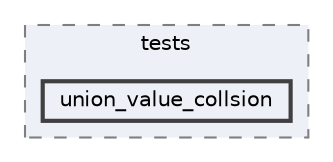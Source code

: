 digraph "flatbuffers/tests/union_value_collsion"
{
 // LATEX_PDF_SIZE
  bgcolor="transparent";
  edge [fontname=Helvetica,fontsize=10,labelfontname=Helvetica,labelfontsize=10];
  node [fontname=Helvetica,fontsize=10,shape=box,height=0.2,width=0.4];
  compound=true
  subgraph clusterdir_8a29680ac58f070fa77498b7cfb0e5d9 {
    graph [ bgcolor="#edf0f7", pencolor="grey50", label="tests", fontname=Helvetica,fontsize=10 style="filled,dashed", URL="dir_8a29680ac58f070fa77498b7cfb0e5d9.html",tooltip=""]
  dir_2b14b5b5b9d4e2a103a7d2d06716de13 [label="union_value_collsion", fillcolor="#edf0f7", color="grey25", style="filled,bold", URL="dir_2b14b5b5b9d4e2a103a7d2d06716de13.html",tooltip=""];
  }
}

